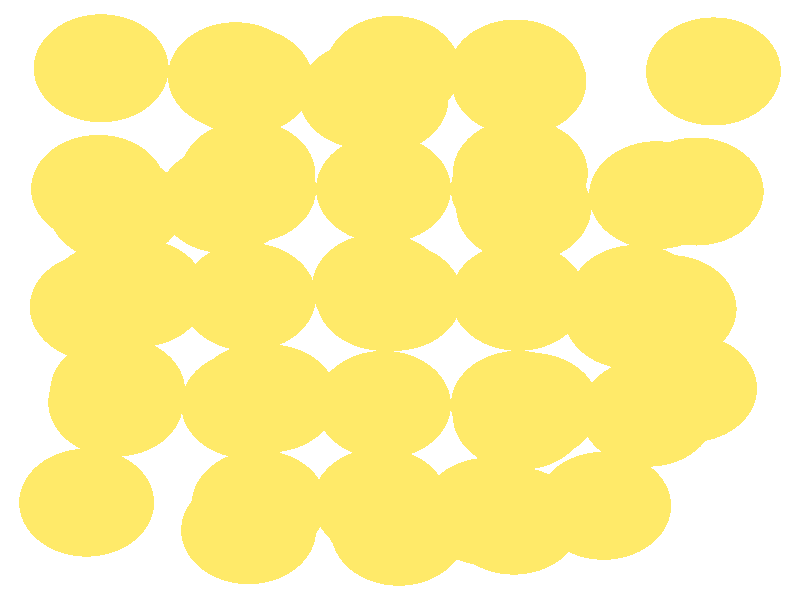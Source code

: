 #include "colors.inc"
#include "finish.inc"

global_settings {assumed_gamma 1 max_trace_level 6}
background {color White}
camera {orthographic
  right -12.10*x up 11.34*y
  direction 1.00*z
  location <0,0,50.00> look_at <0,0,0>}
light_source {<  2.00,   3.00,  40.00> color White
  area_light <0.70, 0, 0>, <0, 0.70, 0>, 3, 3
  adaptive 1 jitter}

#declare simple = finish {phong 0.7}
#declare pale = finish {ambient .5 diffuse .85 roughness .001 specular 0.200 }
#declare intermediate = finish {ambient 0.3 diffuse 0.6 specular 0.10 roughness 0.04 }
#declare vmd = finish {ambient .0 diffuse .65 phong 0.1 phong_size 40. specular 0.500 }
#declare jmol = finish {ambient .2 diffuse .6 specular 1 roughness .001 metallic}
#declare ase2 = finish {ambient 0.05 brilliance 3 diffuse 0.6 metallic specular 0.70 roughness 0.04 reflection 0.15}
#declare ase3 = finish {ambient .15 brilliance 2 diffuse .6 metallic specular 1. roughness .001 reflection .0}
#declare glass = finish {ambient .05 diffuse .3 specular 1. roughness .001}
#declare Rcell = 0.050;
#declare Rbond = 0.100;

#macro atom(LOC, R, COL, FIN)
  sphere{LOC, R texture{pigment{COL} finish{FIN}}}
#end
#macro constrain(LOC, R, COL, FIN)
union{torus{R, Rcell rotate 45*z texture{pigment{COL} finish{FIN}}}
      torus{R, Rcell rotate -45*z texture{pigment{COL} finish{FIN}}}
      translate LOC}
#end

atom(< -4.30,  -1.94,  -7.54>, 1.02, rgb <1.00, 0.82, 0.14>, ase3) // #0 
atom(< -2.29,  -4.35,  -7.37>, 1.02, rgb <1.00, 0.82, 0.14>, ase3) // #1 
atom(< -1.97,  -1.86,  -9.72>, 1.02, rgb <1.00, 0.82, 0.14>, ase3) // #2 
atom(< -4.74,  -3.83,  -5.38>, 1.02, rgb <1.00, 0.82, 0.14>, ase3) // #3 
atom(< -4.27,  -1.72,  -3.44>, 1.02, rgb <1.00, 0.82, 0.14>, ase3) // #4 
atom(< -2.13,  -3.86,  -3.60>, 1.02, rgb <1.00, 0.82, 0.14>, ase3) // #5 
atom(< -2.29,  -1.98,  -5.58>, 1.02, rgb <1.00, 0.82, 0.14>, ase3) // #6 
atom(< -2.10,  -1.83,  -1.39>, 1.02, rgb <1.00, 0.82, 0.14>, ase3) // #7 
atom(< -4.58,  -0.13,  -9.57>, 1.02, rgb <1.00, 0.82, 0.14>, ase3) // #8 
atom(< -4.56,   2.10,  -7.72>, 1.02, rgb <1.00, 0.82, 0.14>, ase3) // #9 
atom(< -2.29,   0.06,  -7.62>, 1.02, rgb <1.00, 0.82, 0.14>, ase3) // #10 
atom(< -2.30,   2.37,  -9.83>, 1.02, rgb <1.00, 0.82, 0.14>, ase3) // #11 
atom(< -4.33,   0.06,  -5.65>, 1.02, rgb <1.00, 0.82, 0.14>, ase3) // #12 
atom(< -4.30,   1.74,  -3.67>, 1.02, rgb <1.00, 0.82, 0.14>, ase3) // #13 
atom(< -2.29,   0.06,  -3.54>, 1.02, rgb <1.00, 0.82, 0.14>, ase3) // #14 
atom(< -2.29,   2.10,  -5.58>, 1.02, rgb <1.00, 0.82, 0.14>, ase3) // #15 
atom(< -3.95,   0.13,  -1.33>, 1.02, rgb <1.00, 0.82, 0.14>, ase3) // #16 
atom(< -2.64,   1.90,   0.00>, 1.02, rgb <1.00, 0.82, 0.14>, ase3) // #17 
atom(< -2.49,   4.23,  -7.48>, 1.02, rgb <1.00, 0.82, 0.14>, ase3) // #18 
atom(< -4.52,   4.38,  -5.44>, 1.02, rgb <1.00, 0.82, 0.14>, ase3) // #19 
atom(< -2.34,   4.14,  -3.70>, 1.02, rgb <1.00, 0.82, 0.14>, ase3) // #20 
atom(< -0.30,  -3.82,  -9.51>, 1.02, rgb <1.00, 0.82, 0.14>, ase3) // #21 
atom(< -0.25,  -1.98,  -7.62>, 1.02, rgb <1.00, 0.82, 0.14>, ase3) // #22 
atom(<  1.72,  -4.17,  -7.50>, 1.02, rgb <1.00, 0.82, 0.14>, ase3) // #23 
atom(<  1.82,  -2.19,  -9.73>, 1.02, rgb <1.00, 0.82, 0.14>, ase3) // #24 
atom(< -0.02,  -4.38,  -5.80>, 1.02, rgb <1.00, 0.82, 0.14>, ase3) // #25 
atom(< -0.25,  -1.98,  -3.54>, 1.02, rgb <1.00, 0.82, 0.14>, ase3) // #26 
atom(<  1.34,  -4.00,  -3.53>, 1.02, rgb <1.00, 0.82, 0.14>, ase3) // #27 
atom(<  1.79,  -1.98,  -5.58>, 1.02, rgb <1.00, 0.82, 0.14>, ase3) // #28 
atom(< -0.11,  -4.14,  -1.42>, 1.02, rgb <1.00, 0.82, 0.14>, ase3) // #29 
atom(<  1.99,  -2.02,  -1.76>, 1.02, rgb <1.00, 0.82, 0.14>, ase3) // #30 
atom(< -0.08,   0.06,  -9.55>, 1.02, rgb <1.00, 0.82, 0.14>, ase3) // #31 
atom(< -0.25,   2.10,  -7.62>, 1.02, rgb <1.00, 0.82, 0.14>, ase3) // #32 
atom(<  1.79,   0.06,  -7.62>, 1.02, rgb <1.00, 0.82, 0.14>, ase3) // #33 
atom(<  1.82,   2.40,  -9.45>, 1.02, rgb <1.00, 0.82, 0.14>, ase3) // #34 
atom(< -0.25,   0.06,  -5.58>, 1.02, rgb <1.00, 0.82, 0.14>, ase3) // #35 
atom(< -0.25,   2.10,  -3.54>, 1.02, rgb <1.00, 0.82, 0.14>, ase3) // #36 
atom(<  1.79,   0.06,  -3.54>, 1.02, rgb <1.00, 0.82, 0.14>, ase3) // #37 
atom(<  1.79,   2.10,  -5.58>, 1.02, rgb <1.00, 0.82, 0.14>, ase3) // #38 
atom(< -0.31,   0.24,  -1.36>, 1.02, rgb <1.00, 0.82, 0.14>, ase3) // #39 
atom(<  1.87,   1.74,  -1.63>, 1.02, rgb <1.00, 0.82, 0.14>, ase3) // #40 
atom(< -0.29,   3.79,  -9.85>, 1.02, rgb <1.00, 0.82, 0.14>, ase3) // #41 
atom(<  1.75,   4.28,  -7.88>, 1.02, rgb <1.00, 0.82, 0.14>, ase3) // #42 
atom(< -0.11,   4.35,  -5.15>, 1.02, rgb <1.00, 0.82, 0.14>, ase3) // #43 
atom(<  1.80,   4.13,  -3.18>, 1.02, rgb <1.00, 0.82, 0.14>, ase3) // #44 
atom(< -0.51,   3.87,  -1.58>, 1.02, rgb <1.00, 0.82, 0.14>, ase3) // #45 
atom(<  3.75,  -2.13,  -7.45>, 1.02, rgb <1.00, 0.82, 0.14>, ase3) // #46 
atom(<  3.08,  -3.89,  -5.08>, 1.02, rgb <1.00, 0.82, 0.14>, ase3) // #47 
atom(<  4.38,  -1.67,  -3.80>, 1.02, rgb <1.00, 0.82, 0.14>, ase3) // #48 
atom(<  3.50,  -0.29, -10.08>, 1.02, rgb <1.00, 0.82, 0.14>, ase3) // #49 
atom(<  4.48,   2.05,  -9.23>, 1.02, rgb <1.00, 0.82, 0.14>, ase3) // #50 
atom(<  3.57,   0.02,  -5.70>, 1.02, rgb <1.00, 0.82, 0.14>, ase3) // #51 
atom(<  3.88,   1.98,  -3.86>, 1.02, rgb <1.00, 0.82, 0.14>, ase3) // #52 
atom(<  4.07,  -0.17,  -1.58>, 1.02, rgb <1.00, 0.82, 0.14>, ase3) // #53 
atom(<  4.74,   4.32,  -5.71>, 1.02, rgb <1.00, 0.82, 0.14>, ase3) // #54 
